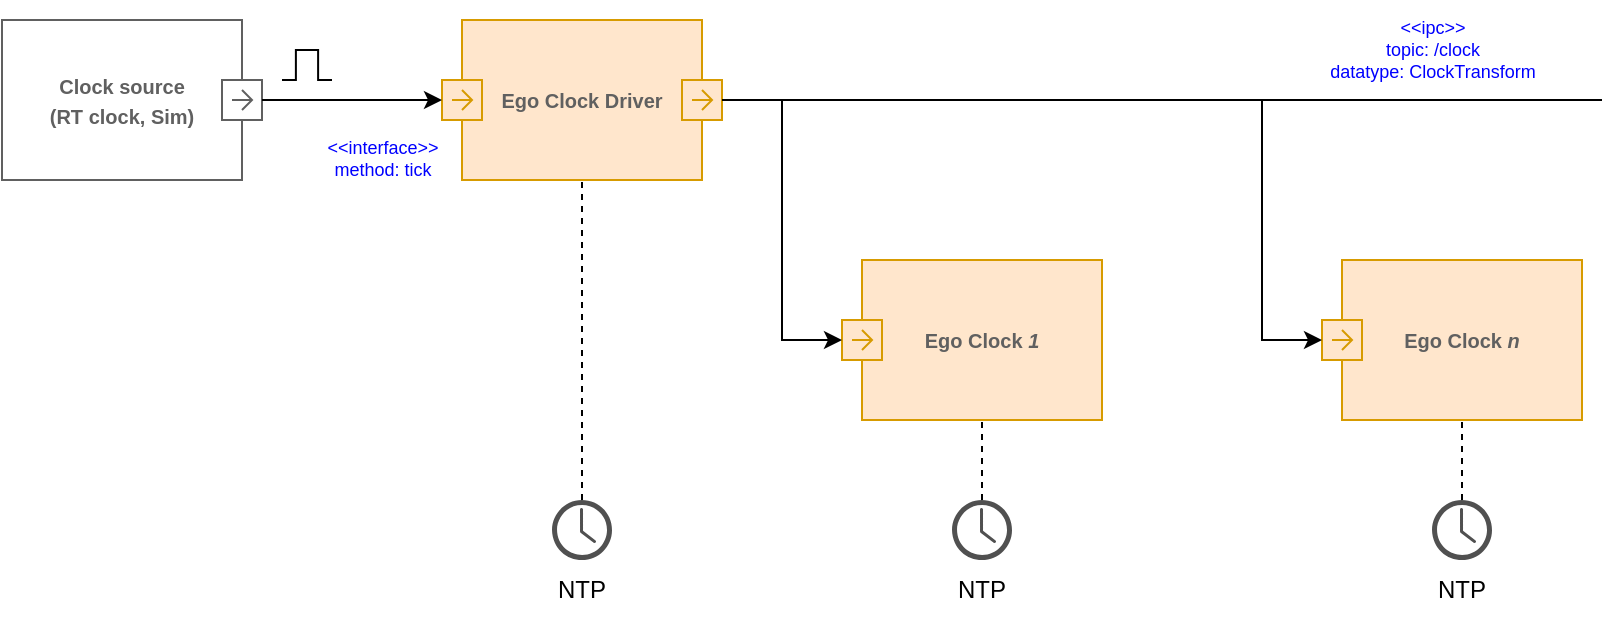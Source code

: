 <mxfile version="28.2.5">
  <diagram name="Page-1" id="h9Fu1T1iGzOCEMohWCH5">
    <mxGraphModel dx="2484" dy="1104" grid="1" gridSize="10" guides="1" tooltips="1" connect="1" arrows="1" fold="1" page="1" pageScale="1" pageWidth="827" pageHeight="1169" math="0" shadow="0">
      <root>
        <mxCell id="0" />
        <mxCell id="1" parent="0" />
        <mxCell id="wM9oI5CDTE-kQ0QqtvxV-1" value="" style="sketch=0;pointerEvents=1;shadow=0;dashed=0;html=1;strokeColor=none;fillColor=#505050;labelPosition=center;verticalLabelPosition=bottom;verticalAlign=top;outlineConnect=0;align=center;shape=mxgraph.office.concepts.clock;" vertex="1" parent="1">
          <mxGeometry x="-85" y="320" width="30" height="30" as="geometry" />
        </mxCell>
        <mxCell id="wM9oI5CDTE-kQ0QqtvxV-4" value="&lt;font color=&quot;#606060&quot;&gt;&lt;span style=&quot;font-size: 10px;&quot;&gt;&lt;b&gt;Ego Clock Driver&lt;/b&gt;&lt;/span&gt;&lt;/font&gt;" style="rounded=0;whiteSpace=wrap;html=1;strokeColor=#d79b00;fillColor=#ffe6cc;" vertex="1" parent="1">
          <mxGeometry x="-130" y="80" width="120" height="80" as="geometry" />
        </mxCell>
        <mxCell id="wM9oI5CDTE-kQ0QqtvxV-7" value="" style="html=1;shape=mxgraph.sysml.port;sysMLPortType=flowN;rotation=90;strokeColor=#d79b00;fillColor=#ffe6cc;" vertex="1" parent="1">
          <mxGeometry x="-140" y="110" width="20" height="20" as="geometry" />
        </mxCell>
        <mxCell id="wM9oI5CDTE-kQ0QqtvxV-8" value="" style="html=1;shape=mxgraph.sysml.port;sysMLPortType=flowN;rotation=90;strokeColor=#d79b00;fillColor=#ffe6cc;" vertex="1" parent="1">
          <mxGeometry x="-20" y="110" width="20" height="20" as="geometry" />
        </mxCell>
        <mxCell id="wM9oI5CDTE-kQ0QqtvxV-9" value="&lt;font color=&quot;#606060&quot;&gt;&lt;span style=&quot;font-size: 10px;&quot;&gt;&lt;b&gt;Ego Clock &lt;/b&gt;&lt;i style=&quot;&quot;&gt;&lt;b&gt;1&lt;/b&gt;&lt;/i&gt;&lt;/span&gt;&lt;/font&gt;" style="rounded=0;whiteSpace=wrap;html=1;strokeColor=#d79b00;fillColor=#ffe6cc;" vertex="1" parent="1">
          <mxGeometry x="70" y="200" width="120" height="80" as="geometry" />
        </mxCell>
        <mxCell id="wM9oI5CDTE-kQ0QqtvxV-10" value="" style="html=1;shape=mxgraph.sysml.port;sysMLPortType=flowN;rotation=90;strokeColor=#d79b00;fillColor=#ffe6cc;" vertex="1" parent="1">
          <mxGeometry x="60" y="230" width="20" height="20" as="geometry" />
        </mxCell>
        <mxCell id="wM9oI5CDTE-kQ0QqtvxV-12" value="" style="endArrow=none;html=1;rounded=0;exitX=0.5;exitY=0;exitDx=0;exitDy=0;exitPerimeter=0;" edge="1" parent="1" source="wM9oI5CDTE-kQ0QqtvxV-8">
          <mxGeometry width="50" height="50" relative="1" as="geometry">
            <mxPoint x="220" y="30" as="sourcePoint" />
            <mxPoint x="440" y="120" as="targetPoint" />
          </mxGeometry>
        </mxCell>
        <mxCell id="wM9oI5CDTE-kQ0QqtvxV-14" value="&lt;font&gt;&amp;lt;&amp;lt;ipc&amp;gt;&amp;gt;&lt;/font&gt;&lt;div&gt;&lt;font&gt;topic: /clock&lt;/font&gt;&lt;/div&gt;&lt;div&gt;&lt;font&gt;datatype: ClockTransform&lt;/font&gt;&lt;/div&gt;" style="text;html=1;align=center;verticalAlign=middle;resizable=0;points=[];autosize=1;strokeColor=none;fillColor=none;fontSize=9;fontColor=#0000FF;" vertex="1" parent="1">
          <mxGeometry x="290" y="70" width="130" height="50" as="geometry" />
        </mxCell>
        <mxCell id="wM9oI5CDTE-kQ0QqtvxV-15" value="" style="endArrow=classic;html=1;rounded=0;entryX=0.5;entryY=1;entryDx=0;entryDy=0;entryPerimeter=0;" edge="1" parent="1" target="wM9oI5CDTE-kQ0QqtvxV-10">
          <mxGeometry width="50" height="50" relative="1" as="geometry">
            <mxPoint x="30" y="120" as="sourcePoint" />
            <mxPoint x="270" y="-20" as="targetPoint" />
            <Array as="points">
              <mxPoint x="30" y="240" />
            </Array>
          </mxGeometry>
        </mxCell>
        <mxCell id="wM9oI5CDTE-kQ0QqtvxV-16" value="" style="sketch=0;pointerEvents=1;shadow=0;dashed=0;html=1;strokeColor=none;fillColor=#505050;labelPosition=center;verticalLabelPosition=bottom;verticalAlign=top;outlineConnect=0;align=center;shape=mxgraph.office.concepts.clock;" vertex="1" parent="1">
          <mxGeometry x="115" y="320" width="30" height="30" as="geometry" />
        </mxCell>
        <mxCell id="wM9oI5CDTE-kQ0QqtvxV-18" value="&lt;font&gt;&amp;lt;&amp;lt;interface&amp;gt;&amp;gt;&lt;/font&gt;&lt;div&gt;&lt;font&gt;method: tick&lt;/font&gt;&lt;/div&gt;&lt;div&gt;&lt;br&gt;&lt;/div&gt;" style="text;html=1;align=center;verticalAlign=middle;resizable=0;points=[];autosize=1;strokeColor=none;fillColor=none;fontSize=9;fontColor=#0000FF;" vertex="1" parent="1">
          <mxGeometry x="-210" y="130" width="80" height="50" as="geometry" />
        </mxCell>
        <mxCell id="wM9oI5CDTE-kQ0QqtvxV-19" value="" style="endArrow=none;dashed=1;html=1;rounded=0;entryX=0.5;entryY=1;entryDx=0;entryDy=0;" edge="1" parent="1" source="wM9oI5CDTE-kQ0QqtvxV-1" target="wM9oI5CDTE-kQ0QqtvxV-4">
          <mxGeometry width="50" height="50" relative="1" as="geometry">
            <mxPoint x="-10" y="190" as="sourcePoint" />
            <mxPoint x="270" y="-20" as="targetPoint" />
          </mxGeometry>
        </mxCell>
        <mxCell id="wM9oI5CDTE-kQ0QqtvxV-20" value="" style="endArrow=none;dashed=1;html=1;rounded=0;entryX=0.5;entryY=1;entryDx=0;entryDy=0;" edge="1" parent="1" source="wM9oI5CDTE-kQ0QqtvxV-16" target="wM9oI5CDTE-kQ0QqtvxV-9">
          <mxGeometry width="50" height="50" relative="1" as="geometry">
            <mxPoint x="-80" y="220" as="sourcePoint" />
            <mxPoint x="-80" y="180" as="targetPoint" />
          </mxGeometry>
        </mxCell>
        <mxCell id="wM9oI5CDTE-kQ0QqtvxV-21" value="NTP" style="text;html=1;align=center;verticalAlign=middle;whiteSpace=wrap;rounded=0;" vertex="1" parent="1">
          <mxGeometry x="-100" y="350" width="60" height="30" as="geometry" />
        </mxCell>
        <mxCell id="wM9oI5CDTE-kQ0QqtvxV-22" value="NTP" style="text;html=1;align=center;verticalAlign=middle;whiteSpace=wrap;rounded=0;" vertex="1" parent="1">
          <mxGeometry x="100" y="350" width="60" height="30" as="geometry" />
        </mxCell>
        <mxCell id="wM9oI5CDTE-kQ0QqtvxV-23" value="&lt;font color=&quot;#606060&quot;&gt;&lt;span style=&quot;font-size: 10px;&quot;&gt;&lt;b&gt;Ego Clock &lt;i&gt;n&lt;/i&gt;&lt;/b&gt;&lt;/span&gt;&lt;/font&gt;" style="rounded=0;whiteSpace=wrap;html=1;strokeColor=#d79b00;fillColor=#ffe6cc;" vertex="1" parent="1">
          <mxGeometry x="310" y="200" width="120" height="80" as="geometry" />
        </mxCell>
        <mxCell id="wM9oI5CDTE-kQ0QqtvxV-24" value="" style="html=1;shape=mxgraph.sysml.port;sysMLPortType=flowN;rotation=90;strokeColor=#d79b00;fillColor=#ffe6cc;" vertex="1" parent="1">
          <mxGeometry x="300" y="230" width="20" height="20" as="geometry" />
        </mxCell>
        <mxCell id="wM9oI5CDTE-kQ0QqtvxV-25" value="" style="sketch=0;pointerEvents=1;shadow=0;dashed=0;html=1;strokeColor=none;fillColor=#505050;labelPosition=center;verticalLabelPosition=bottom;verticalAlign=top;outlineConnect=0;align=center;shape=mxgraph.office.concepts.clock;" vertex="1" parent="1">
          <mxGeometry x="355" y="320" width="30" height="30" as="geometry" />
        </mxCell>
        <mxCell id="wM9oI5CDTE-kQ0QqtvxV-26" value="" style="endArrow=none;dashed=1;html=1;rounded=0;entryX=0.5;entryY=1;entryDx=0;entryDy=0;" edge="1" parent="1" source="wM9oI5CDTE-kQ0QqtvxV-25" target="wM9oI5CDTE-kQ0QqtvxV-23">
          <mxGeometry width="50" height="50" relative="1" as="geometry">
            <mxPoint x="160" y="220" as="sourcePoint" />
            <mxPoint x="160" y="180" as="targetPoint" />
          </mxGeometry>
        </mxCell>
        <mxCell id="wM9oI5CDTE-kQ0QqtvxV-27" value="NTP" style="text;html=1;align=center;verticalAlign=middle;whiteSpace=wrap;rounded=0;" vertex="1" parent="1">
          <mxGeometry x="340" y="350" width="60" height="30" as="geometry" />
        </mxCell>
        <mxCell id="wM9oI5CDTE-kQ0QqtvxV-28" value="" style="endArrow=classic;html=1;rounded=0;entryX=0.5;entryY=1;entryDx=0;entryDy=0;entryPerimeter=0;" edge="1" parent="1" target="wM9oI5CDTE-kQ0QqtvxV-24">
          <mxGeometry width="50" height="50" relative="1" as="geometry">
            <mxPoint x="270" y="120" as="sourcePoint" />
            <mxPoint x="50" y="290" as="targetPoint" />
            <Array as="points">
              <mxPoint x="270" y="240" />
            </Array>
          </mxGeometry>
        </mxCell>
        <mxCell id="wM9oI5CDTE-kQ0QqtvxV-29" value="" style="pointerEvents=1;verticalLabelPosition=bottom;shadow=0;dashed=0;align=center;html=1;verticalAlign=top;shape=mxgraph.electrical.waveforms.pulse_1;" vertex="1" parent="1">
          <mxGeometry x="-220" y="95" width="25" height="15" as="geometry" />
        </mxCell>
        <mxCell id="wM9oI5CDTE-kQ0QqtvxV-30" value="&lt;font color=&quot;#606060&quot;&gt;&lt;span style=&quot;font-size: 10px;&quot;&gt;&lt;b&gt;Clock source&lt;/b&gt;&lt;/span&gt;&lt;/font&gt;&lt;div&gt;&lt;font color=&quot;#606060&quot;&gt;&lt;span style=&quot;font-size: 10px;&quot;&gt;&lt;b&gt;(RT clock, Sim)&lt;/b&gt;&lt;/span&gt;&lt;/font&gt;&lt;/div&gt;" style="rounded=0;whiteSpace=wrap;html=1;strokeColor=#606060;" vertex="1" parent="1">
          <mxGeometry x="-360" y="80" width="120" height="80" as="geometry" />
        </mxCell>
        <mxCell id="wM9oI5CDTE-kQ0QqtvxV-31" value="" style="html=1;shape=mxgraph.sysml.port;sysMLPortType=flowN;rotation=90;strokeColor=#606060;" vertex="1" parent="1">
          <mxGeometry x="-250" y="110" width="20" height="20" as="geometry" />
        </mxCell>
        <mxCell id="wM9oI5CDTE-kQ0QqtvxV-32" style="edgeStyle=orthogonalEdgeStyle;rounded=0;orthogonalLoop=1;jettySize=auto;html=1;exitX=0.5;exitY=0;exitDx=0;exitDy=0;exitPerimeter=0;entryX=0.5;entryY=1;entryDx=0;entryDy=0;entryPerimeter=0;" edge="1" parent="1" source="wM9oI5CDTE-kQ0QqtvxV-31" target="wM9oI5CDTE-kQ0QqtvxV-7">
          <mxGeometry relative="1" as="geometry" />
        </mxCell>
      </root>
    </mxGraphModel>
  </diagram>
</mxfile>
